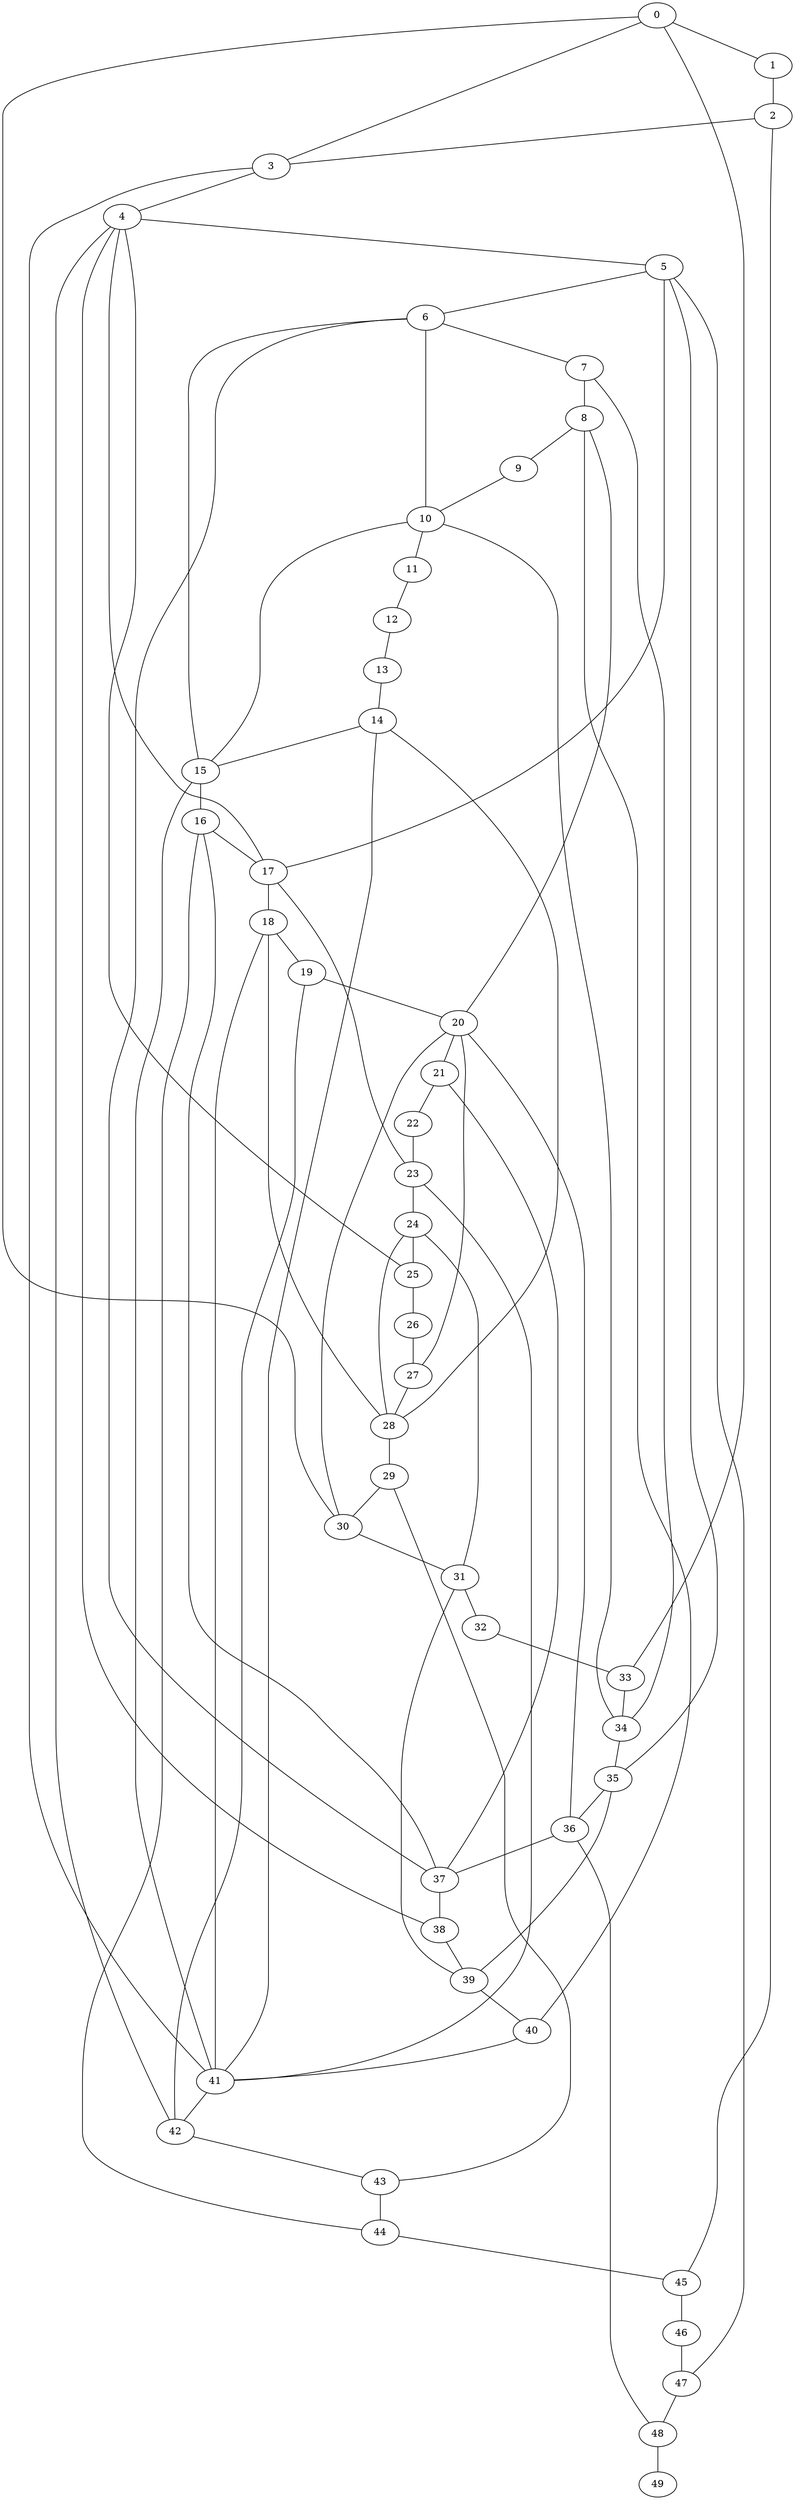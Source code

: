 
graph graphname {
    0 -- 1
0 -- 3
0 -- 33
0 -- 30
1 -- 2
2 -- 3
2 -- 45
3 -- 4
3 -- 41
4 -- 5
4 -- 42
4 -- 25
4 -- 38
4 -- 17
5 -- 6
5 -- 47
5 -- 35
5 -- 17
6 -- 7
6 -- 10
6 -- 15
6 -- 37
7 -- 8
7 -- 34
8 -- 9
8 -- 40
8 -- 20
9 -- 10
10 -- 11
10 -- 15
10 -- 34
11 -- 12
12 -- 13
13 -- 14
14 -- 15
14 -- 28
14 -- 41
15 -- 16
15 -- 41
16 -- 17
16 -- 37
16 -- 44
17 -- 18
17 -- 23
18 -- 19
18 -- 41
18 -- 28
19 -- 20
19 -- 42
20 -- 21
20 -- 36
20 -- 30
20 -- 27
21 -- 22
21 -- 37
22 -- 23
23 -- 24
23 -- 41
24 -- 25
24 -- 31
24 -- 28
25 -- 26
26 -- 27
27 -- 28
28 -- 29
29 -- 30
29 -- 43
30 -- 31
31 -- 32
31 -- 39
32 -- 33
33 -- 34
34 -- 35
35 -- 36
35 -- 39
36 -- 37
36 -- 48
37 -- 38
38 -- 39
39 -- 40
40 -- 41
41 -- 42
42 -- 43
43 -- 44
44 -- 45
45 -- 46
46 -- 47
47 -- 48
48 -- 49

}
